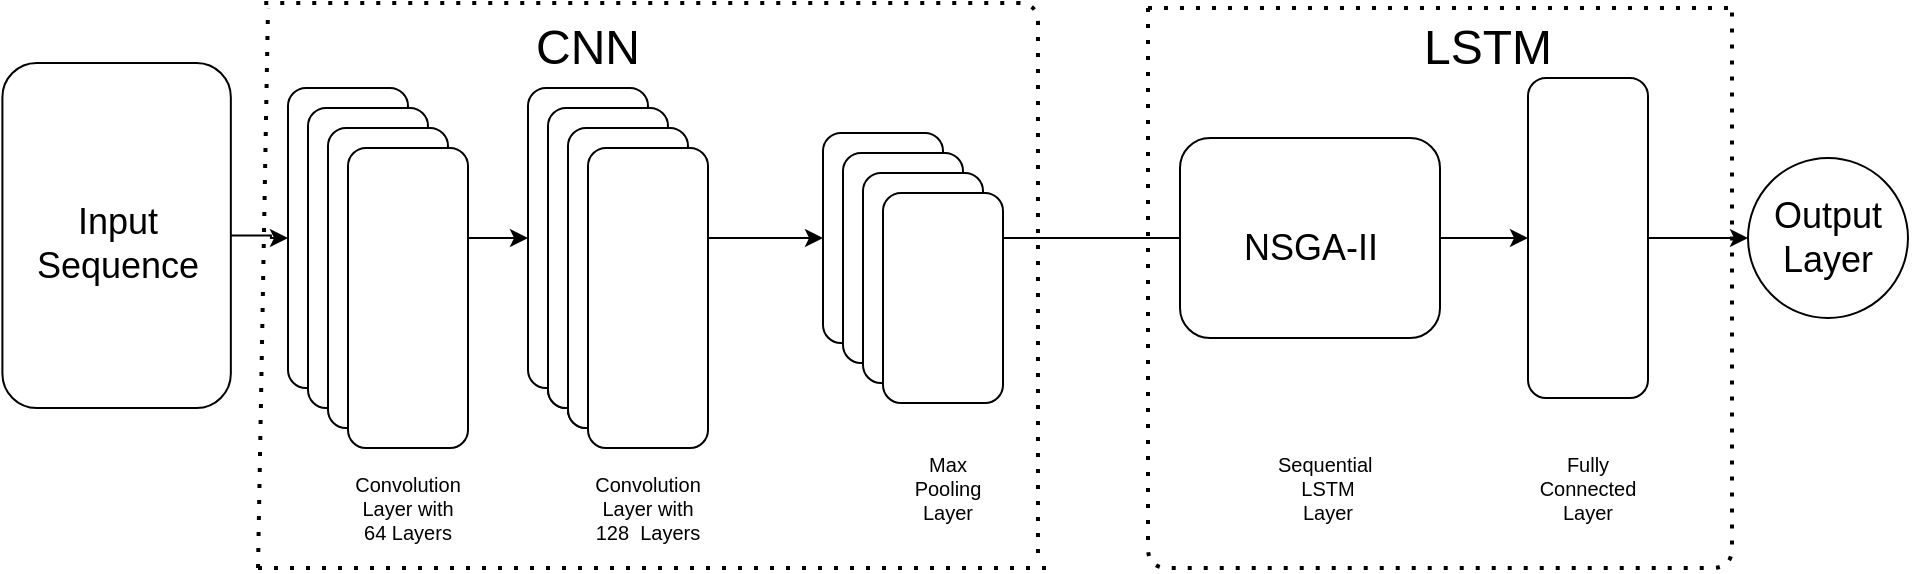 <mxfile version="16.5.3" type="device"><diagram id="rr9_84emYTiBr6Kjh2vC" name="Page-1"><mxGraphModel dx="782" dy="507" grid="1" gridSize="10" guides="1" tooltips="1" connect="1" arrows="1" fold="1" page="1" pageScale="1" pageWidth="850" pageHeight="1100" math="0" shadow="0"><root><mxCell id="0"/><mxCell id="1" parent="0"/><mxCell id="rtcWSsuqjJqyel9Djjjg-30" style="edgeStyle=orthogonalEdgeStyle;rounded=0;orthogonalLoop=1;jettySize=auto;html=1;exitX=0.5;exitY=0;exitDx=0;exitDy=0;entryX=0.5;entryY=1;entryDx=0;entryDy=0;fontSize=10;" parent="1" source="rtcWSsuqjJqyel9Djjjg-1" target="rtcWSsuqjJqyel9Djjjg-14" edge="1"><mxGeometry relative="1" as="geometry"/></mxCell><mxCell id="rtcWSsuqjJqyel9Djjjg-1" value="" style="rounded=1;whiteSpace=wrap;html=1;rotation=90;fontSize=10;" parent="1" vertex="1"><mxGeometry x="245" y="175" width="150" height="60" as="geometry"/></mxCell><mxCell id="rtcWSsuqjJqyel9Djjjg-2" value="" style="rounded=1;whiteSpace=wrap;html=1;rotation=90;fontSize=10;" parent="1" vertex="1"><mxGeometry x="270" y="200" width="120" height="60" as="geometry"/></mxCell><mxCell id="rtcWSsuqjJqyel9Djjjg-3" value="" style="rounded=1;whiteSpace=wrap;html=1;rotation=90;fontSize=10;" parent="1" vertex="1"><mxGeometry x="280" y="210" width="120" height="60" as="geometry"/></mxCell><mxCell id="rtcWSsuqjJqyel9Djjjg-4" value="" style="rounded=1;whiteSpace=wrap;html=1;rotation=90;fontSize=10;" parent="1" vertex="1"><mxGeometry x="255" y="185" width="150" height="60" as="geometry"/></mxCell><mxCell id="rtcWSsuqjJqyel9Djjjg-5" value="" style="rounded=1;whiteSpace=wrap;html=1;rotation=90;fontSize=10;" parent="1" vertex="1"><mxGeometry x="265" y="195" width="150" height="60" as="geometry"/></mxCell><mxCell id="rtcWSsuqjJqyel9Djjjg-29" style="edgeStyle=orthogonalEdgeStyle;rounded=0;orthogonalLoop=1;jettySize=auto;html=1;exitX=0.5;exitY=0;exitDx=0;exitDy=0;entryX=0.5;entryY=1;entryDx=0;entryDy=0;fontSize=10;" parent="1" source="rtcWSsuqjJqyel9Djjjg-7" target="rtcWSsuqjJqyel9Djjjg-1" edge="1"><mxGeometry relative="1" as="geometry"/></mxCell><mxCell id="rtcWSsuqjJqyel9Djjjg-7" value="" style="rounded=1;whiteSpace=wrap;html=1;rotation=90;fontSize=10;" parent="1" vertex="1"><mxGeometry x="125" y="175" width="150" height="60" as="geometry"/></mxCell><mxCell id="rtcWSsuqjJqyel9Djjjg-8" value="" style="rounded=1;whiteSpace=wrap;html=1;rotation=90;fontSize=10;" parent="1" vertex="1"><mxGeometry x="135" y="185" width="150" height="60" as="geometry"/></mxCell><mxCell id="rtcWSsuqjJqyel9Djjjg-9" value="" style="rounded=1;whiteSpace=wrap;html=1;rotation=90;fontSize=10;" parent="1" vertex="1"><mxGeometry x="145" y="195" width="150" height="60" as="geometry"/></mxCell><mxCell id="rtcWSsuqjJqyel9Djjjg-28" value="" style="edgeStyle=orthogonalEdgeStyle;rounded=0;orthogonalLoop=1;jettySize=auto;html=1;fontSize=10;entryX=0.5;entryY=1;entryDx=0;entryDy=0;" parent="1" source="rtcWSsuqjJqyel9Djjjg-10" target="rtcWSsuqjJqyel9Djjjg-7" edge="1"><mxGeometry relative="1" as="geometry"/></mxCell><mxCell id="rtcWSsuqjJqyel9Djjjg-10" value="" style="rounded=1;whiteSpace=wrap;html=1;rotation=90;fontSize=10;" parent="1" vertex="1"><mxGeometry x="-1.94" y="146.64" width="172.5" height="114.22" as="geometry"/></mxCell><mxCell id="rtcWSsuqjJqyel9Djjjg-11" value="" style="rounded=1;whiteSpace=wrap;html=1;rotation=90;fontSize=10;" parent="1" vertex="1"><mxGeometry x="155" y="205" width="150" height="60" as="geometry"/></mxCell><mxCell id="rtcWSsuqjJqyel9Djjjg-12" value="" style="rounded=1;whiteSpace=wrap;html=1;rotation=90;fontSize=10;" parent="1" vertex="1"><mxGeometry x="275" y="205" width="150" height="60" as="geometry"/></mxCell><mxCell id="rtcWSsuqjJqyel9Djjjg-14" value="" style="rounded=1;whiteSpace=wrap;html=1;rotation=90;fontSize=10;" parent="1" vertex="1"><mxGeometry x="415" y="175" width="105" height="60" as="geometry"/></mxCell><mxCell id="rtcWSsuqjJqyel9Djjjg-33" style="edgeStyle=orthogonalEdgeStyle;rounded=0;orthogonalLoop=1;jettySize=auto;html=1;exitX=0.5;exitY=0;exitDx=0;exitDy=0;fontSize=10;" parent="1" source="rtcWSsuqjJqyel9Djjjg-15" target="rtcWSsuqjJqyel9Djjjg-20" edge="1"><mxGeometry relative="1" as="geometry"/></mxCell><mxCell id="rtcWSsuqjJqyel9Djjjg-15" value="" style="rounded=1;whiteSpace=wrap;html=1;rotation=90;fontSize=10;" parent="1" vertex="1"><mxGeometry x="740" y="175" width="160" height="60" as="geometry"/></mxCell><mxCell id="rtcWSsuqjJqyel9Djjjg-31" style="edgeStyle=orthogonalEdgeStyle;rounded=0;orthogonalLoop=1;jettySize=auto;html=1;exitX=0.5;exitY=1;exitDx=0;exitDy=0;entryX=0.5;entryY=0;entryDx=0;entryDy=0;fontSize=10;" parent="1" source="rtcWSsuqjJqyel9Djjjg-16" target="rtcWSsuqjJqyel9Djjjg-14" edge="1"><mxGeometry relative="1" as="geometry"/></mxCell><mxCell id="rtcWSsuqjJqyel9Djjjg-32" style="edgeStyle=orthogonalEdgeStyle;rounded=0;orthogonalLoop=1;jettySize=auto;html=1;exitX=0.5;exitY=0;exitDx=0;exitDy=0;entryX=0.5;entryY=1;entryDx=0;entryDy=0;fontSize=10;" parent="1" source="rtcWSsuqjJqyel9Djjjg-16" target="rtcWSsuqjJqyel9Djjjg-15" edge="1"><mxGeometry relative="1" as="geometry"/></mxCell><mxCell id="rtcWSsuqjJqyel9Djjjg-16" value="" style="rounded=1;whiteSpace=wrap;html=1;rotation=90;fontSize=10;" parent="1" vertex="1"><mxGeometry x="631" y="140" width="100" height="130" as="geometry"/></mxCell><mxCell id="rtcWSsuqjJqyel9Djjjg-17" value="" style="rounded=1;whiteSpace=wrap;html=1;rotation=90;fontSize=10;" parent="1" vertex="1"><mxGeometry x="425" y="185" width="105" height="60" as="geometry"/></mxCell><mxCell id="rtcWSsuqjJqyel9Djjjg-18" value="" style="rounded=1;whiteSpace=wrap;html=1;rotation=90;fontSize=10;" parent="1" vertex="1"><mxGeometry x="435" y="195" width="105" height="60" as="geometry"/></mxCell><mxCell id="rtcWSsuqjJqyel9Djjjg-19" value="" style="rounded=1;whiteSpace=wrap;html=1;rotation=90;fontSize=10;" parent="1" vertex="1"><mxGeometry x="445" y="205" width="105" height="60" as="geometry"/></mxCell><mxCell id="rtcWSsuqjJqyel9Djjjg-20" value="" style="ellipse;whiteSpace=wrap;html=1;aspect=fixed;fontSize=10;" parent="1" vertex="1"><mxGeometry x="900" y="165" width="80" height="80" as="geometry"/></mxCell><mxCell id="rtcWSsuqjJqyel9Djjjg-21" value="" style="endArrow=none;dashed=1;html=1;dashPattern=1 3;strokeWidth=2;fontSize=10;" parent="1" edge="1"><mxGeometry width="50" height="50" relative="1" as="geometry"><mxPoint x="545" y="362.5" as="sourcePoint"/><mxPoint x="155" y="87.5" as="targetPoint"/><Array as="points"><mxPoint x="545" y="87.5"/></Array></mxGeometry></mxCell><mxCell id="rtcWSsuqjJqyel9Djjjg-23" value="" style="endArrow=none;dashed=1;html=1;dashPattern=1 3;strokeWidth=2;fontSize=10;" parent="1" edge="1"><mxGeometry width="50" height="50" relative="1" as="geometry"><mxPoint x="155" y="370" as="sourcePoint"/><mxPoint x="160" y="90" as="targetPoint"/></mxGeometry></mxCell><mxCell id="rtcWSsuqjJqyel9Djjjg-24" value="" style="endArrow=none;dashed=1;html=1;dashPattern=1 3;strokeWidth=2;fontSize=10;" parent="1" edge="1"><mxGeometry width="50" height="50" relative="1" as="geometry"><mxPoint x="155" y="370" as="sourcePoint"/><mxPoint x="550" y="370" as="targetPoint"/></mxGeometry></mxCell><mxCell id="rtcWSsuqjJqyel9Djjjg-25" value="" style="endArrow=none;dashed=1;html=1;dashPattern=1 3;strokeWidth=2;fontSize=10;" parent="1" edge="1"><mxGeometry width="50" height="50" relative="1" as="geometry"><mxPoint x="600" y="90" as="sourcePoint"/><mxPoint x="892" y="90" as="targetPoint"/><Array as="points"><mxPoint x="600" y="370"/><mxPoint x="892" y="370"/></Array></mxGeometry></mxCell><mxCell id="rtcWSsuqjJqyel9Djjjg-26" value="" style="endArrow=none;dashed=1;html=1;dashPattern=1 3;strokeWidth=2;fontSize=10;" parent="1" edge="1"><mxGeometry width="50" height="50" relative="1" as="geometry"><mxPoint x="600" y="90" as="sourcePoint"/><mxPoint x="890" y="90" as="targetPoint"/><Array as="points"><mxPoint x="750" y="90"/></Array></mxGeometry></mxCell><mxCell id="rtcWSsuqjJqyel9Djjjg-34" value="&lt;font style=&quot;font-size: 18px&quot;&gt;Input Sequence&lt;/font&gt;" style="text;html=1;strokeColor=none;fillColor=none;align=center;verticalAlign=middle;whiteSpace=wrap;rounded=0;fontSize=10;" parent="1" vertex="1"><mxGeometry x="65" y="195" width="40" height="25" as="geometry"/></mxCell><mxCell id="rtcWSsuqjJqyel9Djjjg-35" value="Convolution Layer with 64 Layers&lt;br style=&quot;font-size: 10px;&quot;&gt;" style="text;html=1;strokeColor=none;fillColor=none;align=center;verticalAlign=middle;whiteSpace=wrap;rounded=0;fontSize=10;" parent="1" vertex="1"><mxGeometry x="210" y="340" width="40" as="geometry"/></mxCell><mxCell id="rtcWSsuqjJqyel9Djjjg-37" value="Convolution Layer with 128&amp;nbsp;&amp;nbsp;Layers" style="text;html=1;strokeColor=none;fillColor=none;align=center;verticalAlign=middle;whiteSpace=wrap;rounded=0;fontSize=10;" parent="1" vertex="1"><mxGeometry x="330" y="340" width="40" as="geometry"/></mxCell><mxCell id="rtcWSsuqjJqyel9Djjjg-39" value="Max Pooling Layer&lt;br style=&quot;font-size: 10px;&quot;&gt;" style="text;html=1;strokeColor=none;fillColor=none;align=center;verticalAlign=middle;whiteSpace=wrap;rounded=0;fontSize=10;" parent="1" vertex="1"><mxGeometry x="480" y="320" width="40" height="20" as="geometry"/></mxCell><mxCell id="rtcWSsuqjJqyel9Djjjg-40" value="Sequential&amp;nbsp;&lt;br style=&quot;font-size: 10px;&quot;&gt;LSTM Layer" style="text;html=1;strokeColor=none;fillColor=none;align=center;verticalAlign=middle;whiteSpace=wrap;rounded=0;fontSize=10;" parent="1" vertex="1"><mxGeometry x="670" y="320" width="40" height="20" as="geometry"/></mxCell><mxCell id="rtcWSsuqjJqyel9Djjjg-41" value="Fully Connected Layer" style="text;html=1;strokeColor=none;fillColor=none;align=center;verticalAlign=middle;whiteSpace=wrap;rounded=0;fontSize=10;" parent="1" vertex="1"><mxGeometry x="800" y="320" width="40" height="20" as="geometry"/></mxCell><mxCell id="rtcWSsuqjJqyel9Djjjg-42" value="&lt;font style=&quot;font-size: 24px&quot;&gt;LSTM&lt;/font&gt;" style="text;html=1;strokeColor=none;fillColor=none;align=center;verticalAlign=middle;whiteSpace=wrap;rounded=0;fontSize=10;" parent="1" vertex="1"><mxGeometry x="750" y="100" width="40" height="20" as="geometry"/></mxCell><mxCell id="rtcWSsuqjJqyel9Djjjg-43" value="&lt;font style=&quot;font-size: 18px&quot;&gt;Output Layer&lt;/font&gt;" style="text;html=1;strokeColor=none;fillColor=none;align=center;verticalAlign=middle;whiteSpace=wrap;rounded=0;fontSize=10;" parent="1" vertex="1"><mxGeometry x="920" y="195" width="40" height="20" as="geometry"/></mxCell><mxCell id="rtcWSsuqjJqyel9Djjjg-53" value="&lt;font style=&quot;font-size: 24px&quot;&gt;CNN&lt;/font&gt;" style="text;html=1;strokeColor=none;fillColor=none;align=center;verticalAlign=middle;whiteSpace=wrap;rounded=0;fontSize=10;" parent="1" vertex="1"><mxGeometry x="270" y="100" width="100" height="20" as="geometry"/></mxCell><mxCell id="rtcWSsuqjJqyel9Djjjg-59" value="&lt;font style=&quot;font-size: 18px&quot;&gt;NSGA-II&lt;/font&gt;" style="text;html=1;align=center;verticalAlign=middle;resizable=0;points=[];autosize=1;strokeColor=none;fontSize=10;" parent="1" vertex="1"><mxGeometry x="641" y="200" width="80" height="20" as="geometry"/></mxCell></root></mxGraphModel></diagram></mxfile>